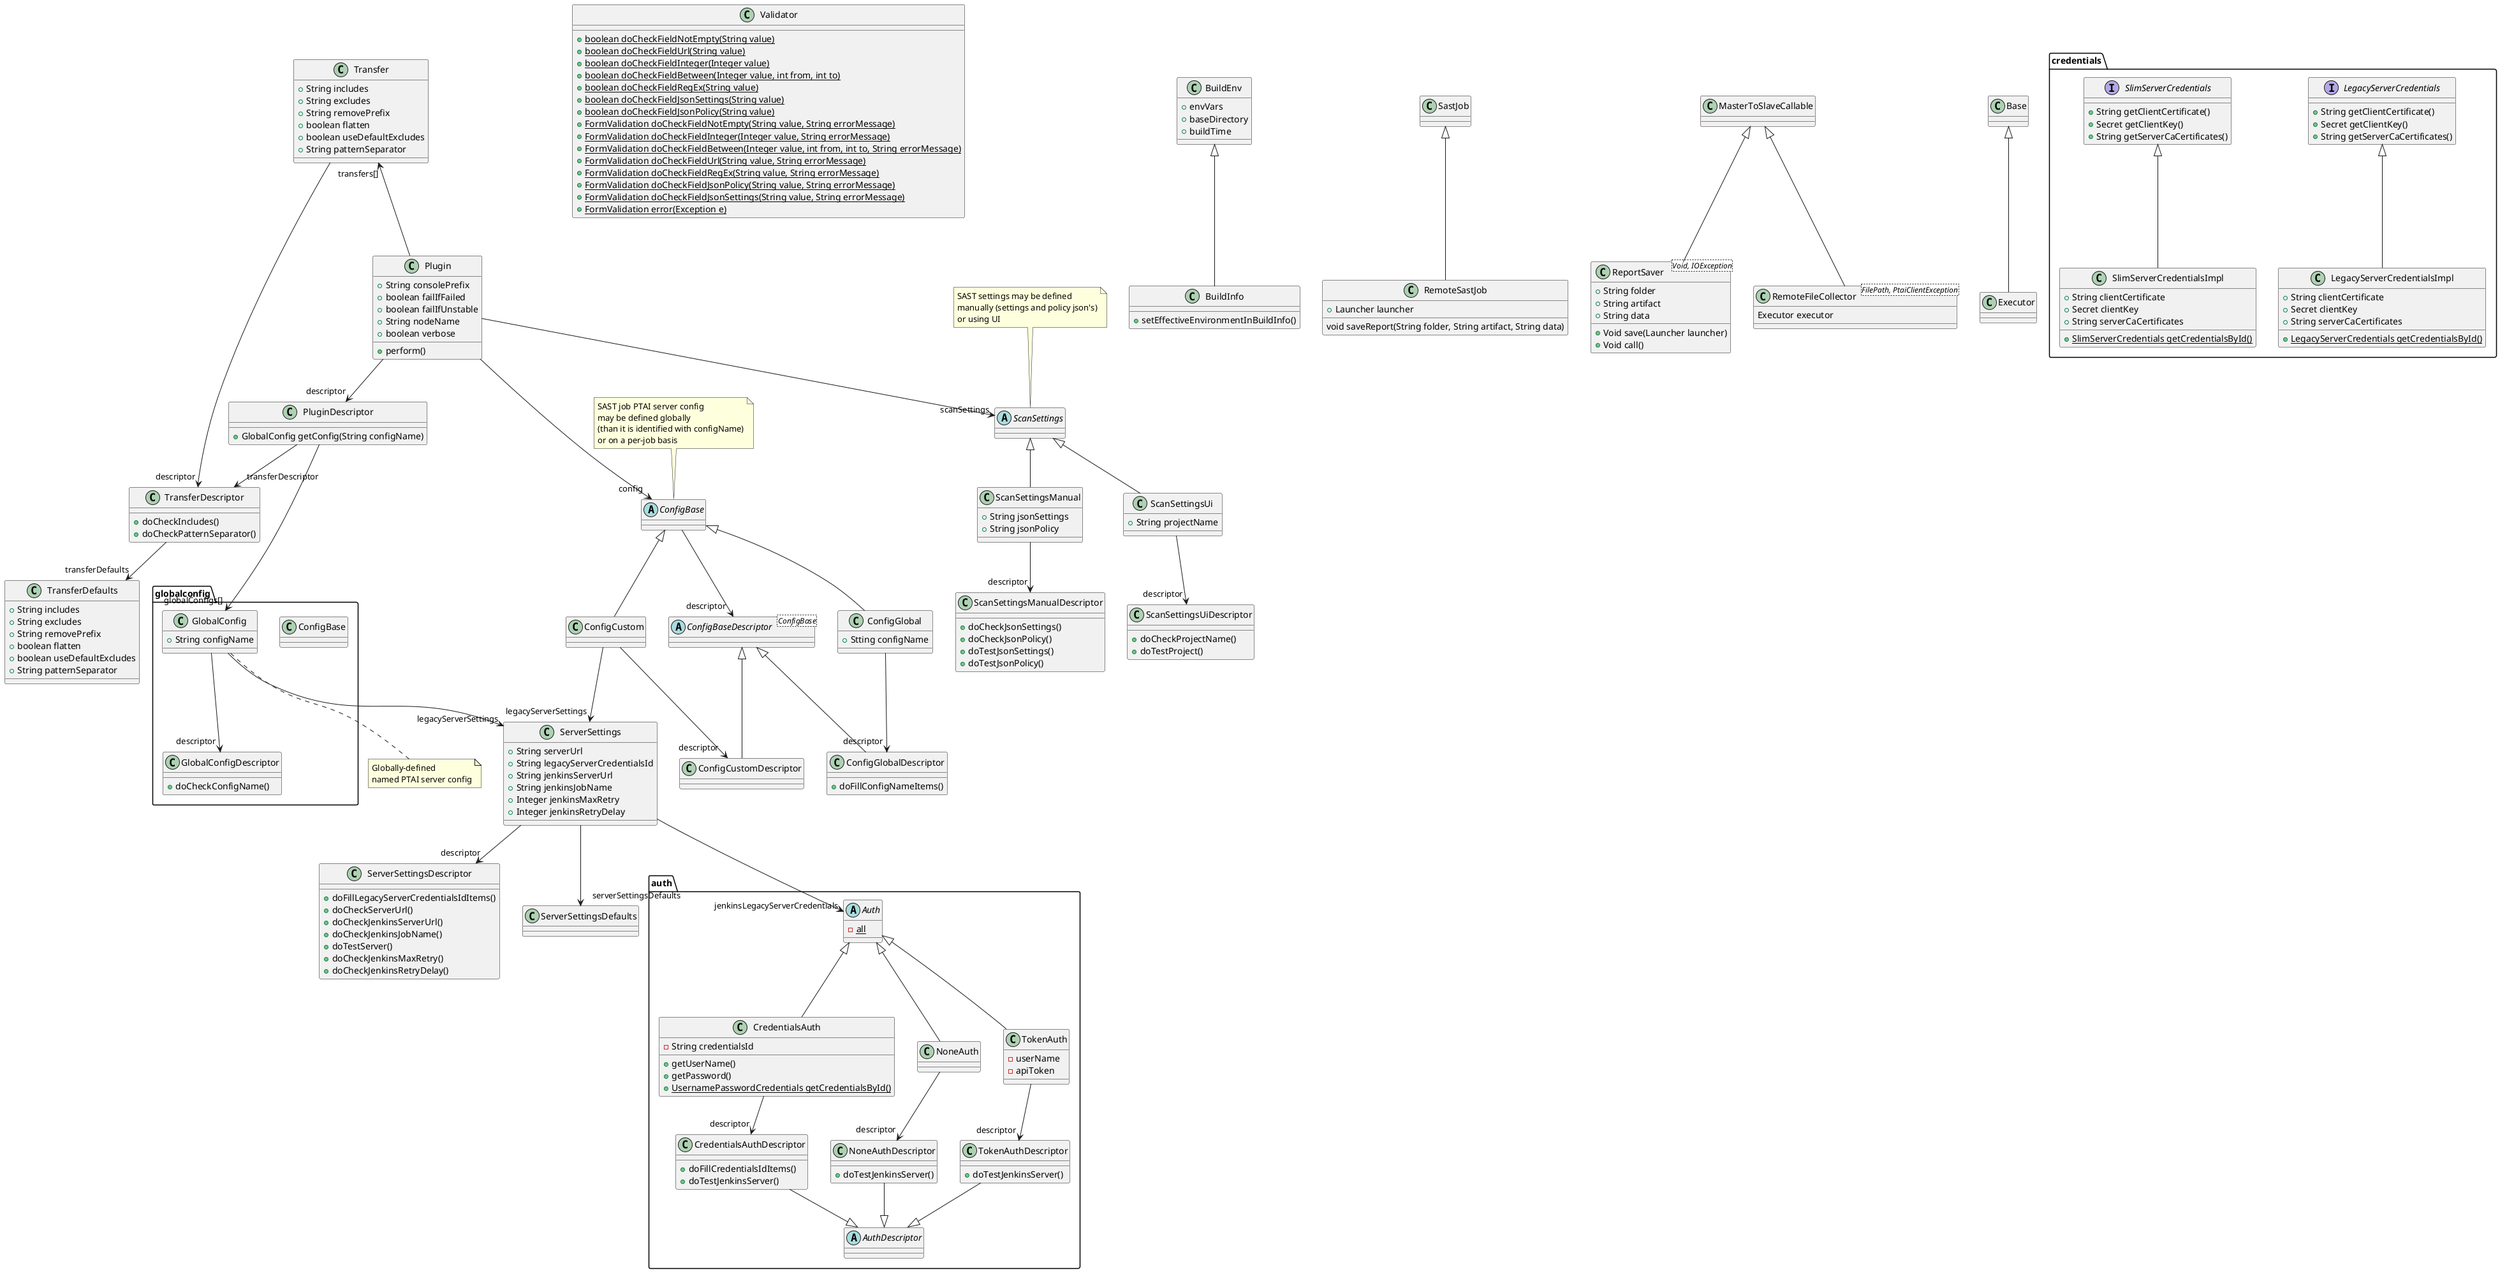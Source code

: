 @startuml
' skinparam linetype polyline
' skinparam linetype ortho'

package auth {
    abstract class Auth {
      {Static} -all
    }
    abstract class AuthDescriptor
    class CredentialsAuthDescriptor {
      +doFillCredentialsIdItems()
      +doTestJenkinsServer()
    }
    class NoneAuthDescriptor {
      +doTestJenkinsServer()
    }
    class TokenAuthDescriptor {
      +doTestJenkinsServer()
    }
    AuthDescriptor <|-up- CredentialsAuthDescriptor
    AuthDescriptor <|-up- NoneAuthDescriptor
    AuthDescriptor <|-up- TokenAuthDescriptor
    
    class CredentialsAuth {
      -String credentialsId
      +getUserName()
      +getPassword()
      {Static} +UsernamePasswordCredentials getCredentialsById()
    }
    class NoneAuth
    class TokenAuth {
      -userName
      -apiToken
    }
    Auth <|-- CredentialsAuth
    Auth <|-- NoneAuth
    Auth <|-- TokenAuth
    
    CredentialsAuth --> "descriptor" CredentialsAuthDescriptor
    NoneAuth --> "descriptor" NoneAuthDescriptor
    TokenAuth --> "descriptor" TokenAuthDescriptor
}
' class Descriptor
abstract class ConfigBase
abstract class ConfigBaseDescriptor<ConfigBase>
' Descriptor <|-- ConfigBaseDescriptor
class ConfigCustom {

}
class ConfigGlobal {
  +Stting configName
}
ConfigBase <|-- ConfigCustom
ConfigBase <|-- ConfigGlobal
class ConfigCustomDescriptor
class ConfigGlobalDescriptor {
  +doFillConfigNameItems()
}
ConfigBaseDescriptor <|-- ConfigCustomDescriptor
ConfigBaseDescriptor <|-- ConfigGlobalDescriptor

ConfigBase --> "descriptor" ConfigBaseDescriptor
ConfigGlobal --> "descriptor" ConfigGlobalDescriptor
ConfigCustom --> "descriptor" ConfigCustomDescriptor
class ServerSettings {
  +String serverUrl
  +String legacyServerCredentialsId
  +String jenkinsServerUrl
  +String jenkinsJobName
  +Integer jenkinsMaxRetry
  +Integer jenkinsRetryDelay
}
ConfigCustom --> "legacyServerSettings" ServerSettings
ServerSettings --> "jenkinsLegacyServerCredentials" Auth

class ServerSettingsDescriptor {
  +doFillLegacyServerCredentialsIdItems()
  +doCheckServerUrl()
  +doCheckJenkinsServerUrl()
  +doCheckJenkinsJobName()
  +doTestServer()
  +doCheckJenkinsMaxRetry()
  +doCheckJenkinsRetryDelay()
}
ServerSettings --> "descriptor" ServerSettingsDescriptor
class ServerSettingsDefaults
ServerSettings --> "serverSettingsDefaults" ServerSettingsDefaults

package globalconfig {
    class ConfigBase {
    }

    class GlobalConfig {
      +String configName

    }
    class GlobalConfigDescriptor {
      +doCheckConfigName()
    }
    GlobalConfig --> "legacyServerSettings" ServerSettings
    GlobalConfig --> "descriptor" GlobalConfigDescriptor
}

abstract class ScanSettings {

}
note top of ScanSettings
SAST settings may be defined
manually (settings and policy json's)
or using UI
end note

class ScanSettingsManual {
  +String jsonSettings
  +String jsonPolicy
}

class ScanSettingsUi {
  +String projectName
}

class ScanSettingsUiDescriptor {
  +doCheckProjectName()
  +doTestProject()
}

class ScanSettingsManualDescriptor {
  +doCheckJsonSettings()
  +doCheckJsonPolicy()
  +doTestJsonSettings()
  +doTestJsonPolicy()
}

ScanSettingsUi --> "descriptor" ScanSettingsUiDescriptor
ScanSettingsManual --> "descriptor" ScanSettingsManualDescriptor

ScanSettings <|-- ScanSettingsManual
ScanSettings <|-- ScanSettingsUi


class Transfer {
  +String includes
  +String excludes
  +String removePrefix
  +boolean flatten
  +boolean useDefaultExcludes
  +String patternSeparator
}

class Plugin {
  +String consolePrefix
  +boolean failIfFailed
  +boolean failIfUnstable
  +String nodeName
  +boolean verbose
  +perform()
}
class PluginDescriptor {
  +GlobalConfig getConfig(String configName)
}

class TransferDescriptor {

}

PluginDescriptor ---> "globalConfigs[]" GlobalConfig
note as GlobalConfigNote
Globally-defined
named PTAI server config
end note
GlobalConfig .. GlobalConfigNote
PluginDescriptor --> "transferDescriptor" TransferDescriptor

Plugin --> "config" ConfigBase
note top of ConfigBase
SAST job PTAI server config
may be defined globally
(than it is identified with configName)
or on a per-job basis
end note

Plugin --> "scanSettings" ScanSettings
Plugin -up-> "transfers[]" Transfer
Plugin --> "descriptor" PluginDescriptor

class TransferDescriptor {
  +doCheckIncludes()
  +doCheckPatternSeparator()
}

class TransferDefaults {
  +String includes
  +String excludes
  +String removePrefix
  +boolean flatten
  +boolean useDefaultExcludes
  +String patternSeparator
}

Transfer -right-> "descriptor" TransferDescriptor
TransferDescriptor --> "transferDefaults" TransferDefaults

package credentials {
    interface LegacyServerCredentials {
      +String getClientCertificate()
      +Secret getClientKey()
      +String getServerCaCertificates()
    }
    
    class LegacyServerCredentialsImpl {
      +String clientCertificate
      +Secret clientKey
      +String serverCaCertificates
      {Static} +LegacyServerCredentials getCredentialsById()
    }

    LegacyServerCredentials <|-- LegacyServerCredentialsImpl

    interface SlimServerCredentials {
      +String getClientCertificate()
      +Secret getClientKey()
      +String getServerCaCertificates()
    }
    
    class SlimServerCredentialsImpl {
      +String clientCertificate
      +Secret clientKey
      +String serverCaCertificates
      {Static} +SlimServerCredentials getCredentialsById()
    }
    SlimServerCredentials <|-- SlimServerCredentialsImpl
}
class Validator {
  {Static} +boolean doCheckFieldNotEmpty(String value)
  {Static} +boolean doCheckFieldUrl(String value)
  {Static} +boolean doCheckFieldInteger(Integer value)
  {Static} +boolean doCheckFieldBetween(Integer value, int from, int to)
  {Static} +boolean doCheckFieldRegEx(String value)
  {Static} +boolean doCheckFieldJsonSettings(String value)
  {Static} +boolean doCheckFieldJsonPolicy(String value)
  {Static} +FormValidation doCheckFieldNotEmpty(String value, String errorMessage)
  {Static} +FormValidation doCheckFieldInteger(Integer value, String errorMessage)
  {Static} +FormValidation doCheckFieldBetween(Integer value, int from, int to, String errorMessage)
  {Static} +FormValidation doCheckFieldUrl(String value, String errorMessage)
  {Static} +FormValidation doCheckFieldRegEx(String value, String errorMessage)
  {Static} +FormValidation doCheckFieldJsonPolicy(String value, String errorMessage)
  {Static} +FormValidation doCheckFieldJsonSettings(String value, String errorMessage)
  {Static} +FormValidation error(Exception e)
}
class BuildEnv {
  +envVars
  +baseDirectory
  +buildTime
}
class BuildInfo {
  +setEffectiveEnvironmentInBuildInfo()
}
BuildEnv <|-- BuildInfo
class SastJob
class RemoteSastJob {
  +Launcher launcher
  void saveReport(String folder, String artifact, String data)
}
class MasterToSlaveCallable
class ReportSaver<Void, IOException> {
  +String folder
  +String artifact
  +String data
  +Void save(Launcher launcher)
  +Void call()
}
MasterToSlaveCallable <|-- ReportSaver
class Executor {

}
class Base
Base <|-- Executor
class RemoteFileCollector<FilePath, PtaiClientException> {
  Executor executor
}
MasterToSlaveCallable <|-- RemoteFileCollector
SastJob <|-- RemoteSastJob
@enduml
